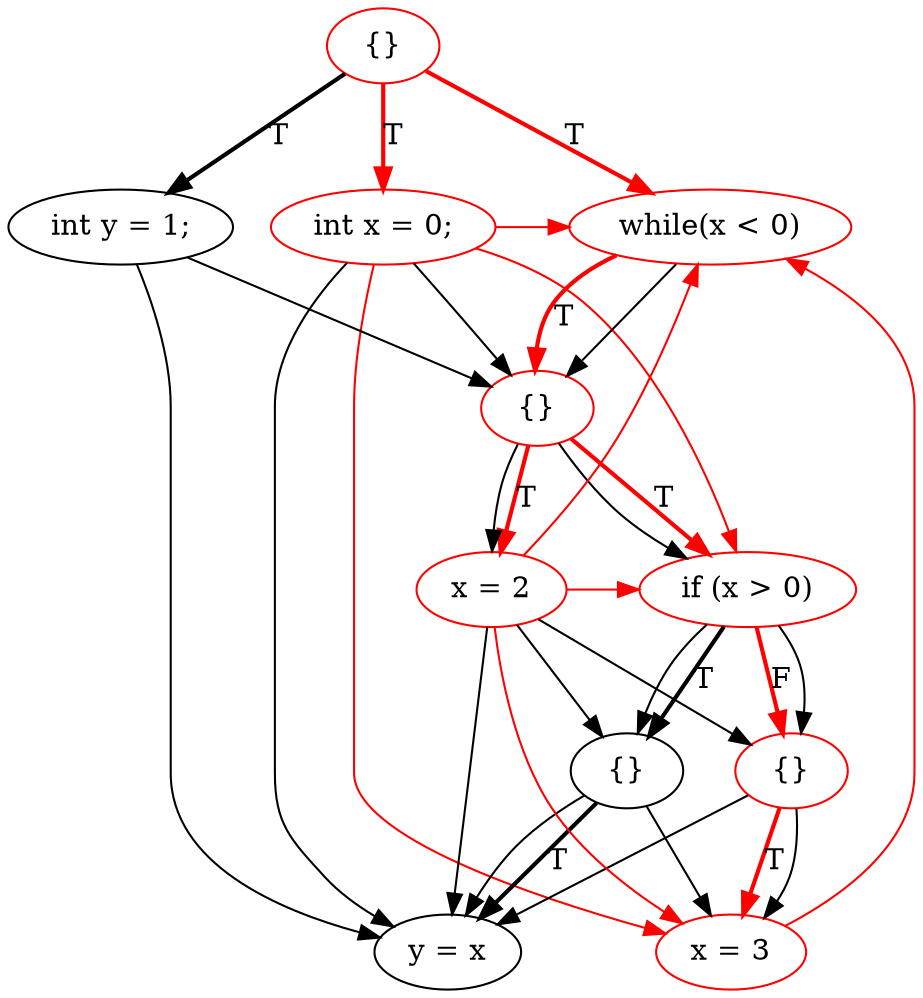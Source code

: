 digraph {
rankdir=TD;
0[label="{}",color=red]; 
0 -> 1[label="T",style=bold,color=red];
1[label="int x = 0;",color=red];
1 -> 3[color=red];
1 -> 4;
1 -> 5[color=red];
1 -> 7[color=red];
0 -> 2[label="T",style=bold];
2[label="int y = 1;"];
2 -> 4;
0 -> 3[label="T",style=bold,color=red];
3[label="while(x < 0)",color=red]; 
3 -> 10[label="T",style=bold,color=red];
10[label="{}",color=red]; 
10 -> 7[label="T",style=bold,color=red];
7[label="if (x > 0)",color=red]; 
7 -> 8[label="T",style=bold];
8[label="{}"]; 
8 -> 4[label="T",style=bold];
4[label="y = x"];
7 -> 9[label="F",style=bold,color=red];
9[label="{}",color=red]; 
9 -> 5[label="T",style=bold,color=red];
5[label="x = 3",color=red];
5 -> 3[color=red];
10 -> 6[label="T",style=bold,color=red];
6[label="x = 2",color=red];
6 -> 3[color=red];
6 -> 4;
6 -> 5[color=red];
6 -> 7[color=red];
{ rank=same 1 2 3 } -> { rank=same 10 } -> { rank=same 7 6 } -> { rank=same 8 9 } -> { rank=same 4 5 }
}